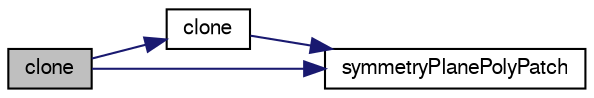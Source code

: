 digraph "clone"
{
  bgcolor="transparent";
  edge [fontname="FreeSans",fontsize="10",labelfontname="FreeSans",labelfontsize="10"];
  node [fontname="FreeSans",fontsize="10",shape=record];
  rankdir="LR";
  Node100 [label="clone",height=0.2,width=0.4,color="black", fillcolor="grey75", style="filled", fontcolor="black"];
  Node100 -> Node101 [color="midnightblue",fontsize="10",style="solid",fontname="FreeSans"];
  Node101 [label="clone",height=0.2,width=0.4,color="black",URL="$a27466.html#adbf8c0a436d777bd346c3ab2a4b087df",tooltip="Construct and return a clone, resetting the boundary mesh. "];
  Node101 -> Node102 [color="midnightblue",fontsize="10",style="solid",fontname="FreeSans"];
  Node102 [label="symmetryPlanePolyPatch",height=0.2,width=0.4,color="black",URL="$a27466.html#acfe0724a8c840fc91d05d46cd3fdafde",tooltip="Construct from components. "];
  Node100 -> Node102 [color="midnightblue",fontsize="10",style="solid",fontname="FreeSans"];
}
